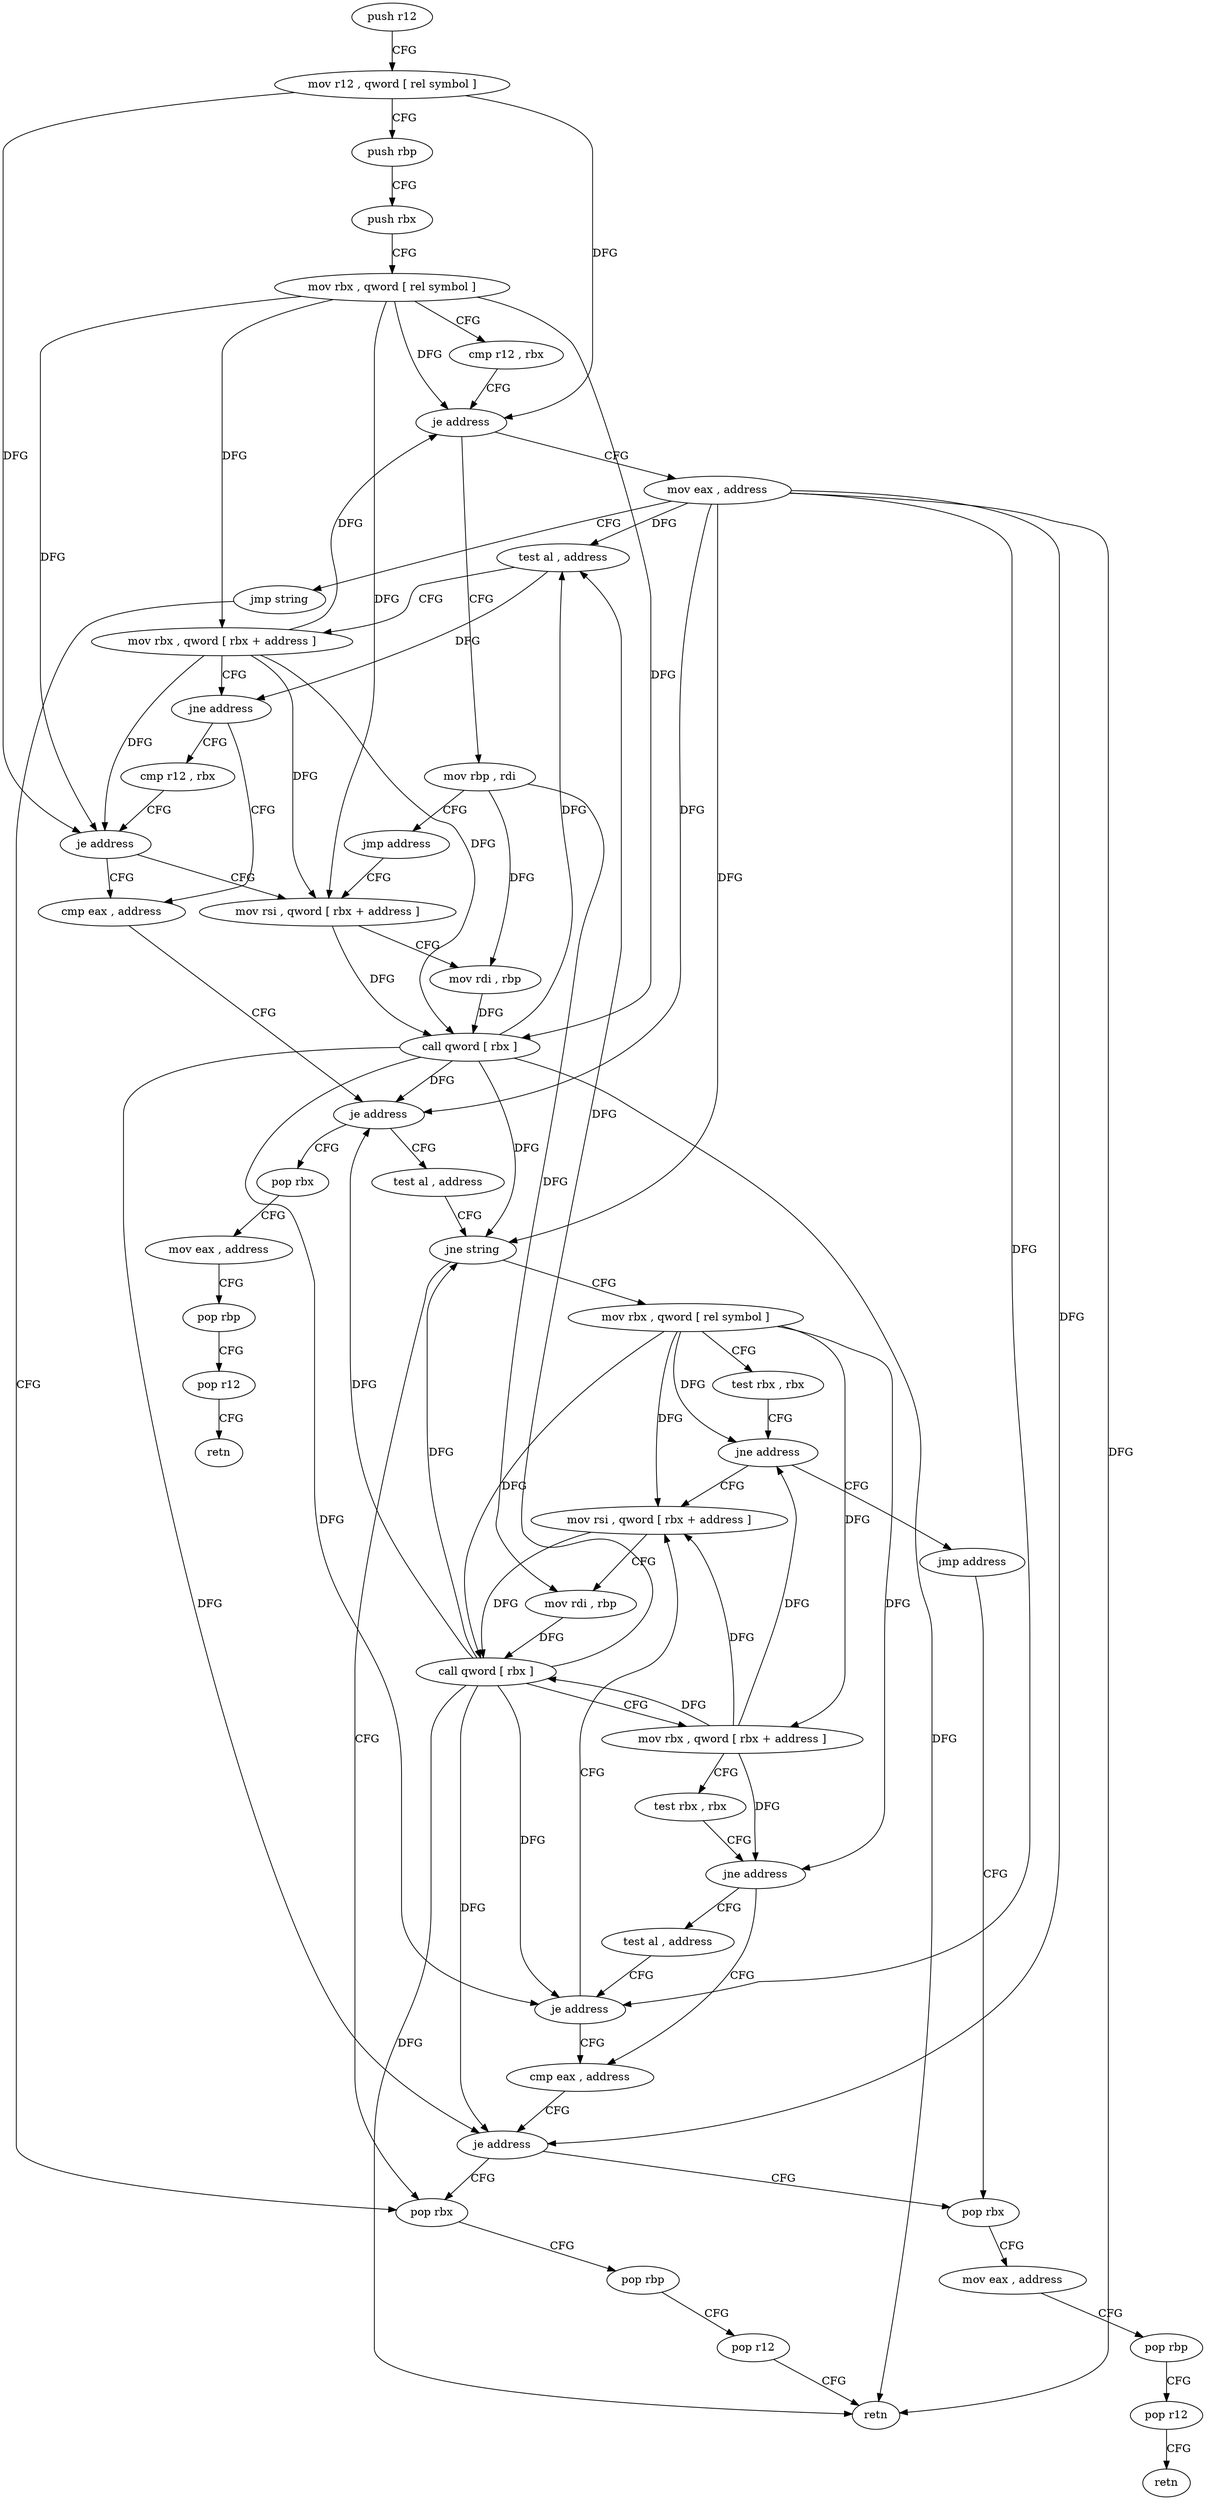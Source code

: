 digraph "func" {
"4209456" [label = "push r12" ]
"4209458" [label = "mov r12 , qword [ rel symbol ]" ]
"4209465" [label = "push rbp" ]
"4209466" [label = "push rbx" ]
"4209467" [label = "mov rbx , qword [ rel symbol ]" ]
"4209474" [label = "cmp r12 , rbx" ]
"4209477" [label = "je address" ]
"4209594" [label = "mov eax , address" ]
"4209479" [label = "mov rbp , rdi" ]
"4209599" [label = "jmp string" ]
"4209563" [label = "pop rbx" ]
"4209482" [label = "jmp address" ]
"4209493" [label = "mov rsi , qword [ rbx + address ]" ]
"4209564" [label = "pop rbp" ]
"4209565" [label = "pop r12" ]
"4209567" [label = "retn" ]
"4209497" [label = "mov rdi , rbp" ]
"4209500" [label = "call qword [ rbx ]" ]
"4209502" [label = "test al , address" ]
"4209504" [label = "mov rbx , qword [ rbx + address ]" ]
"4209508" [label = "jne address" ]
"4209488" [label = "cmp r12 , rbx" ]
"4209510" [label = "cmp eax , address" ]
"4209491" [label = "je address" ]
"4209513" [label = "je address" ]
"4209584" [label = "pop rbx" ]
"4209515" [label = "test al , address" ]
"4209585" [label = "mov eax , address" ]
"4209590" [label = "pop rbp" ]
"4209591" [label = "pop r12" ]
"4209593" [label = "retn" ]
"4209517" [label = "jne string" ]
"4209519" [label = "mov rbx , qword [ rel symbol ]" ]
"4209526" [label = "test rbx , rbx" ]
"4209529" [label = "jne address" ]
"4209540" [label = "mov rsi , qword [ rbx + address ]" ]
"4209531" [label = "jmp address" ]
"4209544" [label = "mov rdi , rbp" ]
"4209547" [label = "call qword [ rbx ]" ]
"4209549" [label = "mov rbx , qword [ rbx + address ]" ]
"4209553" [label = "test rbx , rbx" ]
"4209556" [label = "jne address" ]
"4209536" [label = "test al , address" ]
"4209558" [label = "cmp eax , address" ]
"4209568" [label = "pop rbx" ]
"4209538" [label = "je address" ]
"4209561" [label = "je address" ]
"4209569" [label = "mov eax , address" ]
"4209574" [label = "pop rbp" ]
"4209575" [label = "pop r12" ]
"4209577" [label = "retn" ]
"4209456" -> "4209458" [ label = "CFG" ]
"4209458" -> "4209465" [ label = "CFG" ]
"4209458" -> "4209477" [ label = "DFG" ]
"4209458" -> "4209491" [ label = "DFG" ]
"4209465" -> "4209466" [ label = "CFG" ]
"4209466" -> "4209467" [ label = "CFG" ]
"4209467" -> "4209474" [ label = "CFG" ]
"4209467" -> "4209477" [ label = "DFG" ]
"4209467" -> "4209493" [ label = "DFG" ]
"4209467" -> "4209500" [ label = "DFG" ]
"4209467" -> "4209504" [ label = "DFG" ]
"4209467" -> "4209491" [ label = "DFG" ]
"4209474" -> "4209477" [ label = "CFG" ]
"4209477" -> "4209594" [ label = "CFG" ]
"4209477" -> "4209479" [ label = "CFG" ]
"4209594" -> "4209599" [ label = "CFG" ]
"4209594" -> "4209567" [ label = "DFG" ]
"4209594" -> "4209502" [ label = "DFG" ]
"4209594" -> "4209513" [ label = "DFG" ]
"4209594" -> "4209517" [ label = "DFG" ]
"4209594" -> "4209538" [ label = "DFG" ]
"4209594" -> "4209561" [ label = "DFG" ]
"4209479" -> "4209482" [ label = "CFG" ]
"4209479" -> "4209497" [ label = "DFG" ]
"4209479" -> "4209544" [ label = "DFG" ]
"4209599" -> "4209563" [ label = "CFG" ]
"4209563" -> "4209564" [ label = "CFG" ]
"4209482" -> "4209493" [ label = "CFG" ]
"4209493" -> "4209497" [ label = "CFG" ]
"4209493" -> "4209500" [ label = "DFG" ]
"4209564" -> "4209565" [ label = "CFG" ]
"4209565" -> "4209567" [ label = "CFG" ]
"4209497" -> "4209500" [ label = "DFG" ]
"4209500" -> "4209502" [ label = "DFG" ]
"4209500" -> "4209567" [ label = "DFG" ]
"4209500" -> "4209513" [ label = "DFG" ]
"4209500" -> "4209517" [ label = "DFG" ]
"4209500" -> "4209538" [ label = "DFG" ]
"4209500" -> "4209561" [ label = "DFG" ]
"4209502" -> "4209504" [ label = "CFG" ]
"4209502" -> "4209508" [ label = "DFG" ]
"4209504" -> "4209508" [ label = "CFG" ]
"4209504" -> "4209477" [ label = "DFG" ]
"4209504" -> "4209493" [ label = "DFG" ]
"4209504" -> "4209500" [ label = "DFG" ]
"4209504" -> "4209491" [ label = "DFG" ]
"4209508" -> "4209488" [ label = "CFG" ]
"4209508" -> "4209510" [ label = "CFG" ]
"4209488" -> "4209491" [ label = "CFG" ]
"4209510" -> "4209513" [ label = "CFG" ]
"4209491" -> "4209510" [ label = "CFG" ]
"4209491" -> "4209493" [ label = "CFG" ]
"4209513" -> "4209584" [ label = "CFG" ]
"4209513" -> "4209515" [ label = "CFG" ]
"4209584" -> "4209585" [ label = "CFG" ]
"4209515" -> "4209517" [ label = "CFG" ]
"4209585" -> "4209590" [ label = "CFG" ]
"4209590" -> "4209591" [ label = "CFG" ]
"4209591" -> "4209593" [ label = "CFG" ]
"4209517" -> "4209563" [ label = "CFG" ]
"4209517" -> "4209519" [ label = "CFG" ]
"4209519" -> "4209526" [ label = "CFG" ]
"4209519" -> "4209529" [ label = "DFG" ]
"4209519" -> "4209540" [ label = "DFG" ]
"4209519" -> "4209547" [ label = "DFG" ]
"4209519" -> "4209549" [ label = "DFG" ]
"4209519" -> "4209556" [ label = "DFG" ]
"4209526" -> "4209529" [ label = "CFG" ]
"4209529" -> "4209540" [ label = "CFG" ]
"4209529" -> "4209531" [ label = "CFG" ]
"4209540" -> "4209544" [ label = "CFG" ]
"4209540" -> "4209547" [ label = "DFG" ]
"4209531" -> "4209568" [ label = "CFG" ]
"4209544" -> "4209547" [ label = "DFG" ]
"4209547" -> "4209549" [ label = "CFG" ]
"4209547" -> "4209502" [ label = "DFG" ]
"4209547" -> "4209513" [ label = "DFG" ]
"4209547" -> "4209517" [ label = "DFG" ]
"4209547" -> "4209567" [ label = "DFG" ]
"4209547" -> "4209538" [ label = "DFG" ]
"4209547" -> "4209561" [ label = "DFG" ]
"4209549" -> "4209553" [ label = "CFG" ]
"4209549" -> "4209529" [ label = "DFG" ]
"4209549" -> "4209540" [ label = "DFG" ]
"4209549" -> "4209547" [ label = "DFG" ]
"4209549" -> "4209556" [ label = "DFG" ]
"4209553" -> "4209556" [ label = "CFG" ]
"4209556" -> "4209536" [ label = "CFG" ]
"4209556" -> "4209558" [ label = "CFG" ]
"4209536" -> "4209538" [ label = "CFG" ]
"4209558" -> "4209561" [ label = "CFG" ]
"4209568" -> "4209569" [ label = "CFG" ]
"4209538" -> "4209558" [ label = "CFG" ]
"4209538" -> "4209540" [ label = "CFG" ]
"4209561" -> "4209568" [ label = "CFG" ]
"4209561" -> "4209563" [ label = "CFG" ]
"4209569" -> "4209574" [ label = "CFG" ]
"4209574" -> "4209575" [ label = "CFG" ]
"4209575" -> "4209577" [ label = "CFG" ]
}
